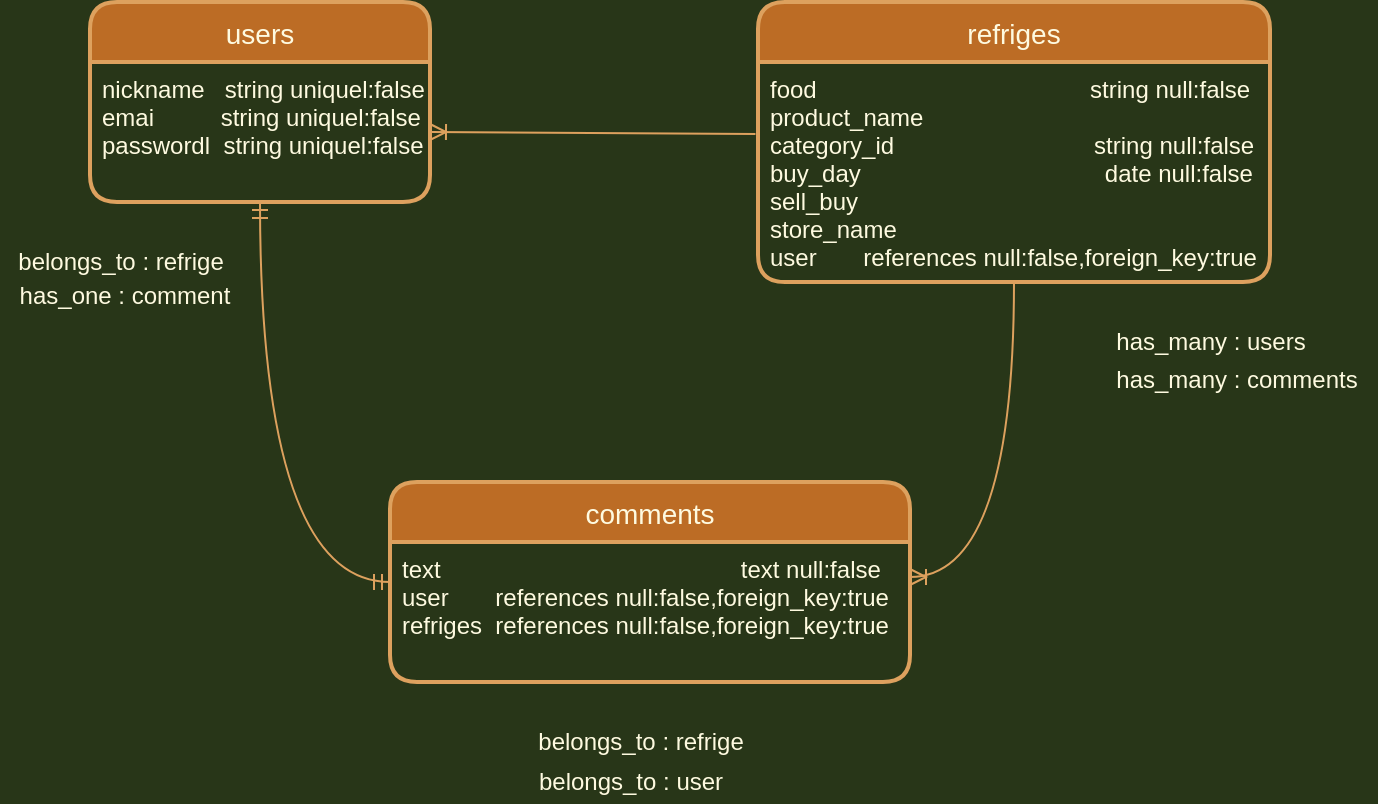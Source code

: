 <mxfile version="13.6.5">
    <diagram id="lyI2KkDharn-gFjJ3-VB" name="ページ1">
        <mxGraphModel dx="940" dy="680" grid="1" gridSize="10" guides="1" tooltips="1" connect="1" arrows="1" fold="1" page="1" pageScale="1" pageWidth="827" pageHeight="1169" background="#283618" math="0" shadow="0">
            <root>
                <mxCell id="0"/>
                <mxCell id="1" parent="0"/>
                <mxCell id="11" value="" style="fontSize=12;html=1;endArrow=ERoneToMany;entryX=1;entryY=0.5;entryDx=0;entryDy=0;exitX=-0.005;exitY=0.327;exitDx=0;exitDy=0;exitPerimeter=0;strokeColor=#DDA15E;fontColor=#FEFAE0;labelBackgroundColor=#283618;" edge="1" parent="1" source="5" target="3">
                    <mxGeometry width="100" height="100" relative="1" as="geometry">
                        <mxPoint x="430" y="500" as="sourcePoint"/>
                        <mxPoint x="530" y="390" as="targetPoint"/>
                    </mxGeometry>
                </mxCell>
                <mxCell id="12" value="" style="fontSize=12;html=1;endArrow=ERoneToMany;entryX=1;entryY=0.25;entryDx=0;entryDy=0;exitX=0.5;exitY=1;exitDx=0;exitDy=0;edgeStyle=orthogonalEdgeStyle;curved=1;strokeColor=#DDA15E;fontColor=#FEFAE0;labelBackgroundColor=#283618;" edge="1" parent="1" source="5" target="10">
                    <mxGeometry width="100" height="100" relative="1" as="geometry">
                        <mxPoint x="450" y="490" as="sourcePoint"/>
                        <mxPoint x="550" y="390" as="targetPoint"/>
                    </mxGeometry>
                </mxCell>
                <mxCell id="13" value="" style="fontSize=12;html=1;endArrow=ERmandOne;startArrow=ERmandOne;entryX=0.5;entryY=1;entryDx=0;entryDy=0;exitX=0;exitY=0.5;exitDx=0;exitDy=0;edgeStyle=orthogonalEdgeStyle;curved=1;strokeColor=#DDA15E;fontColor=#FEFAE0;labelBackgroundColor=#283618;" edge="1" parent="1" source="9" target="3">
                    <mxGeometry width="100" height="100" relative="1" as="geometry">
                        <mxPoint x="450" y="490" as="sourcePoint"/>
                        <mxPoint x="550" y="390" as="targetPoint"/>
                    </mxGeometry>
                </mxCell>
                <mxCell id="2" value="users" style="swimlane;childLayout=stackLayout;horizontal=1;startSize=30;horizontalStack=0;rounded=1;fontSize=14;fontStyle=0;strokeWidth=2;resizeParent=0;resizeLast=1;shadow=0;dashed=0;align=center;fillColor=#BC6C25;strokeColor=#DDA15E;fontColor=#FEFAE0;" vertex="1" parent="1">
                    <mxGeometry x="110" y="170" width="170" height="100" as="geometry"/>
                </mxCell>
                <mxCell id="3" value="nickname   string uniquel:false&#10;emai          string uniquel:false&#10;passwordl  string uniquel:false&#10;" style="align=left;strokeColor=none;fillColor=none;spacingLeft=4;fontSize=12;verticalAlign=top;resizable=0;rotatable=0;part=1;fontColor=#FEFAE0;" vertex="1" parent="2">
                    <mxGeometry y="30" width="170" height="70" as="geometry"/>
                </mxCell>
                <mxCell id="4" value="refriges" style="swimlane;childLayout=stackLayout;horizontal=1;startSize=30;horizontalStack=0;rounded=1;fontSize=14;fontStyle=0;strokeWidth=2;resizeParent=0;resizeLast=1;shadow=0;dashed=0;align=center;fillColor=#BC6C25;strokeColor=#DDA15E;fontColor=#FEFAE0;" vertex="1" parent="1">
                    <mxGeometry x="444" y="170" width="256" height="140" as="geometry"/>
                </mxCell>
                <mxCell id="5" value="food                                         string null:false&#10;product_name&#10;category_id                              string null:false    &#10;buy_day                  　               date null:false&#10;sell_buy&#10;store_name&#10;user       references null:false,foreign_key:true" style="align=left;strokeColor=none;fillColor=none;spacingLeft=4;fontSize=12;verticalAlign=top;resizable=0;rotatable=0;part=1;fontColor=#FEFAE0;" vertex="1" parent="4">
                    <mxGeometry y="30" width="256" height="110" as="geometry"/>
                </mxCell>
                <mxCell id="9" value="comments" style="swimlane;childLayout=stackLayout;horizontal=1;startSize=30;horizontalStack=0;rounded=1;fontSize=14;fontStyle=0;strokeWidth=2;resizeParent=0;resizeLast=1;shadow=0;dashed=0;align=center;fillColor=#BC6C25;strokeColor=#DDA15E;fontColor=#FEFAE0;" vertex="1" parent="1">
                    <mxGeometry x="260" y="410" width="260" height="100" as="geometry"/>
                </mxCell>
                <mxCell id="10" value="text                                             text null:false&#10;user       references null:false,foreign_key:true&#10;refriges  references null:false,foreign_key:true" style="align=left;strokeColor=none;fillColor=none;spacingLeft=4;fontSize=12;verticalAlign=top;resizable=0;rotatable=0;part=1;fontColor=#FEFAE0;" vertex="1" parent="9">
                    <mxGeometry y="30" width="260" height="70" as="geometry"/>
                </mxCell>
                <mxCell id="17" value="has_many : users" style="text;html=1;align=center;verticalAlign=middle;resizable=0;points=[];autosize=1;fontColor=#FEFAE0;" vertex="1" parent="1">
                    <mxGeometry x="615" y="330" width="110" height="20" as="geometry"/>
                </mxCell>
                <mxCell id="18" value="belongs_to : refrige" style="text;html=1;align=center;verticalAlign=middle;resizable=0;points=[];autosize=1;fontColor=#FEFAE0;" vertex="1" parent="1">
                    <mxGeometry x="65" y="290" width="120" height="20" as="geometry"/>
                </mxCell>
                <mxCell id="22" value="has_many : comments" style="text;html=1;align=center;verticalAlign=middle;resizable=0;points=[];autosize=1;fontColor=#FEFAE0;" vertex="1" parent="1">
                    <mxGeometry x="613" y="349" width="140" height="20" as="geometry"/>
                </mxCell>
                <mxCell id="23" value="belongs_to : refrige" style="text;html=1;align=center;verticalAlign=middle;resizable=0;points=[];autosize=1;fontColor=#FEFAE0;" vertex="1" parent="1">
                    <mxGeometry x="325" y="530" width="120" height="20" as="geometry"/>
                </mxCell>
                <mxCell id="24" value="has_one : comment" style="text;html=1;align=center;verticalAlign=middle;resizable=0;points=[];autosize=1;fontColor=#FEFAE0;" vertex="1" parent="1">
                    <mxGeometry x="67" y="307" width="120" height="20" as="geometry"/>
                </mxCell>
                <mxCell id="25" value="belongs_to : user" style="text;html=1;align=center;verticalAlign=middle;resizable=0;points=[];autosize=1;fontColor=#FEFAE0;" vertex="1" parent="1">
                    <mxGeometry x="325" y="550" width="110" height="20" as="geometry"/>
                </mxCell>
            </root>
        </mxGraphModel>
    </diagram>
</mxfile>